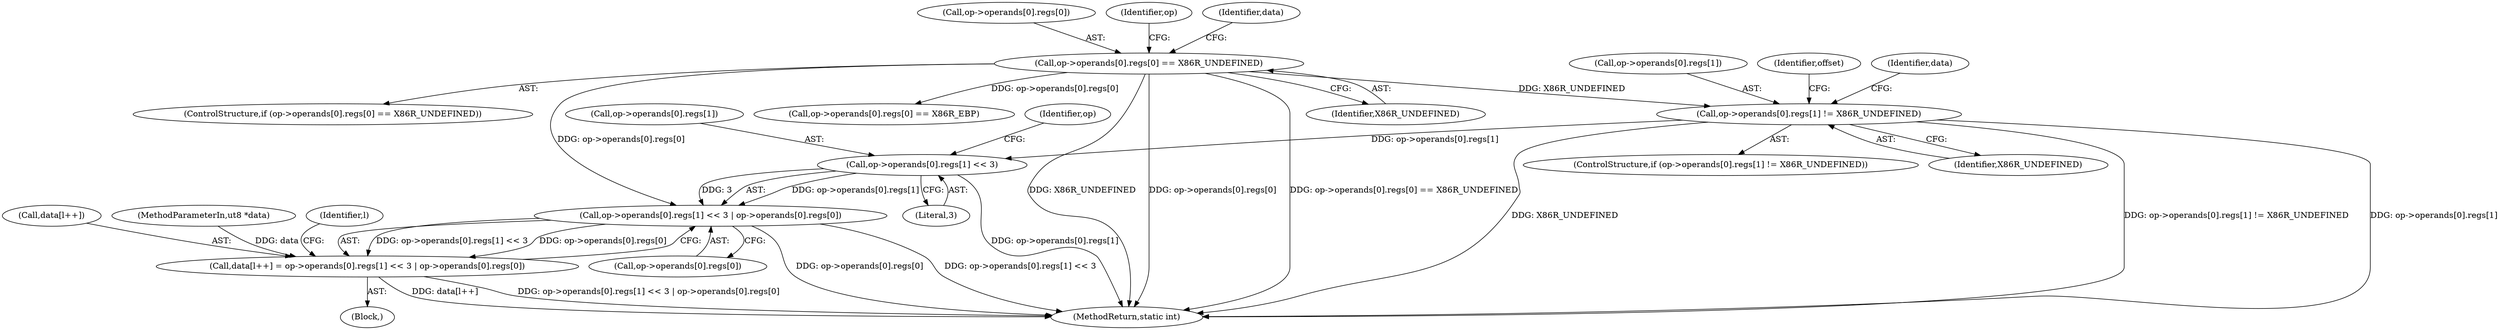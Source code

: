 digraph "0_radare2_f17bfd9f1da05f30f23a4dd05e9d2363e1406948@API" {
"1001847" [label="(Call,op->operands[0].regs[1] << 3)"];
"1001813" [label="(Call,op->operands[0].regs[1] != X86R_UNDEFINED)"];
"1001741" [label="(Call,op->operands[0].regs[0] == X86R_UNDEFINED)"];
"1001846" [label="(Call,op->operands[0].regs[1] << 3 | op->operands[0].regs[0])"];
"1001841" [label="(Call,data[l++] = op->operands[0].regs[1] << 3 | op->operands[0].regs[0])"];
"1001842" [label="(Call,data[l++])"];
"1003216" [label="(MethodReturn,static int)"];
"1001741" [label="(Call,op->operands[0].regs[0] == X86R_UNDEFINED)"];
"1001812" [label="(ControlStructure,if (op->operands[0].regs[1] != X86R_UNDEFINED))"];
"1001848" [label="(Call,op->operands[0].regs[1])"];
"1001847" [label="(Call,op->operands[0].regs[1] << 3)"];
"1001742" [label="(Call,op->operands[0].regs[0])"];
"1001751" [label="(Identifier,X86R_UNDEFINED)"];
"1001841" [label="(Call,data[l++] = op->operands[0].regs[1] << 3 | op->operands[0].regs[0])"];
"1000104" [label="(MethodParameterIn,ut8 *data)"];
"1001846" [label="(Call,op->operands[0].regs[1] << 3 | op->operands[0].regs[0])"];
"1001814" [label="(Call,op->operands[0].regs[1])"];
"1001862" [label="(Identifier,op)"];
"1001806" [label="(Identifier,op)"];
"1001868" [label="(Identifier,l)"];
"1001740" [label="(ControlStructure,if (op->operands[0].regs[0] == X86R_UNDEFINED))"];
"1001886" [label="(Call,op->operands[0].regs[0] == X86R_EBP)"];
"1001858" [label="(Call,op->operands[0].regs[0])"];
"1001755" [label="(Identifier,data)"];
"1001870" [label="(Identifier,offset)"];
"1001813" [label="(Call,op->operands[0].regs[1] != X86R_UNDEFINED)"];
"1001857" [label="(Literal,3)"];
"1001823" [label="(Identifier,X86R_UNDEFINED)"];
"1001824" [label="(Block,)"];
"1001827" [label="(Identifier,data)"];
"1001847" -> "1001846"  [label="AST: "];
"1001847" -> "1001857"  [label="CFG: "];
"1001848" -> "1001847"  [label="AST: "];
"1001857" -> "1001847"  [label="AST: "];
"1001862" -> "1001847"  [label="CFG: "];
"1001847" -> "1003216"  [label="DDG: op->operands[0].regs[1]"];
"1001847" -> "1001846"  [label="DDG: op->operands[0].regs[1]"];
"1001847" -> "1001846"  [label="DDG: 3"];
"1001813" -> "1001847"  [label="DDG: op->operands[0].regs[1]"];
"1001813" -> "1001812"  [label="AST: "];
"1001813" -> "1001823"  [label="CFG: "];
"1001814" -> "1001813"  [label="AST: "];
"1001823" -> "1001813"  [label="AST: "];
"1001827" -> "1001813"  [label="CFG: "];
"1001870" -> "1001813"  [label="CFG: "];
"1001813" -> "1003216"  [label="DDG: X86R_UNDEFINED"];
"1001813" -> "1003216"  [label="DDG: op->operands[0].regs[1] != X86R_UNDEFINED"];
"1001813" -> "1003216"  [label="DDG: op->operands[0].regs[1]"];
"1001741" -> "1001813"  [label="DDG: X86R_UNDEFINED"];
"1001741" -> "1001740"  [label="AST: "];
"1001741" -> "1001751"  [label="CFG: "];
"1001742" -> "1001741"  [label="AST: "];
"1001751" -> "1001741"  [label="AST: "];
"1001755" -> "1001741"  [label="CFG: "];
"1001806" -> "1001741"  [label="CFG: "];
"1001741" -> "1003216"  [label="DDG: X86R_UNDEFINED"];
"1001741" -> "1003216"  [label="DDG: op->operands[0].regs[0]"];
"1001741" -> "1003216"  [label="DDG: op->operands[0].regs[0] == X86R_UNDEFINED"];
"1001741" -> "1001846"  [label="DDG: op->operands[0].regs[0]"];
"1001741" -> "1001886"  [label="DDG: op->operands[0].regs[0]"];
"1001846" -> "1001841"  [label="AST: "];
"1001846" -> "1001858"  [label="CFG: "];
"1001858" -> "1001846"  [label="AST: "];
"1001841" -> "1001846"  [label="CFG: "];
"1001846" -> "1003216"  [label="DDG: op->operands[0].regs[0]"];
"1001846" -> "1003216"  [label="DDG: op->operands[0].regs[1] << 3"];
"1001846" -> "1001841"  [label="DDG: op->operands[0].regs[1] << 3"];
"1001846" -> "1001841"  [label="DDG: op->operands[0].regs[0]"];
"1001841" -> "1001824"  [label="AST: "];
"1001842" -> "1001841"  [label="AST: "];
"1001868" -> "1001841"  [label="CFG: "];
"1001841" -> "1003216"  [label="DDG: op->operands[0].regs[1] << 3 | op->operands[0].regs[0]"];
"1001841" -> "1003216"  [label="DDG: data[l++]"];
"1000104" -> "1001841"  [label="DDG: data"];
}
